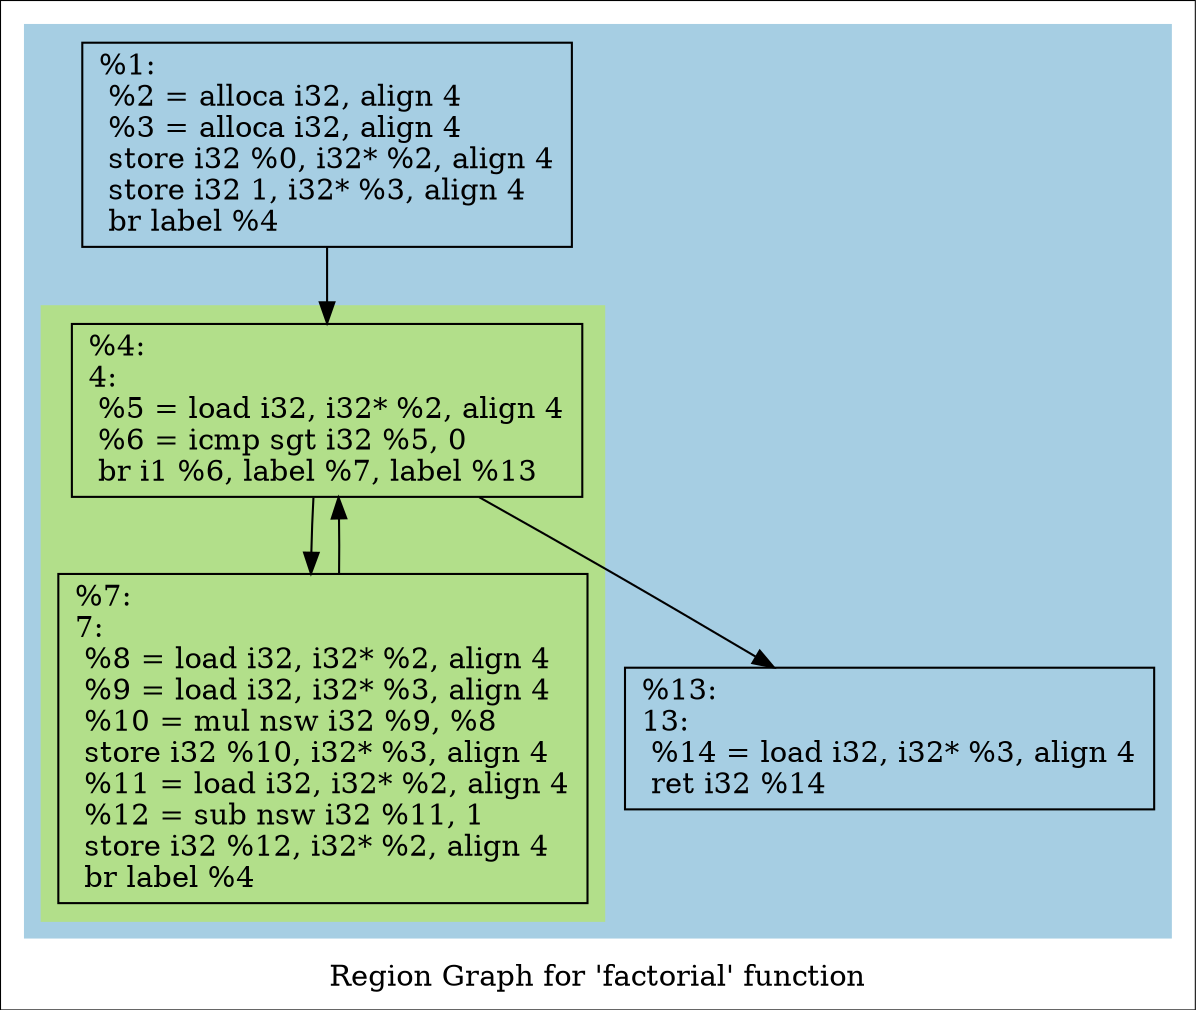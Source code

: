 digraph "Region Graph for 'factorial' function" {
	label="Region Graph for 'factorial' function";

	Node0x558377d10bc0 [shape=record,label="{%1:\l  %2 = alloca i32, align 4\l  %3 = alloca i32, align 4\l  store i32 %0, i32* %2, align 4\l  store i32 1, i32* %3, align 4\l  br label %4\l}"];
	Node0x558377d10bc0 -> Node0x558377d10f70;
	Node0x558377d10f70 [shape=record,label="{%4:\l4:                                                \l  %5 = load i32, i32* %2, align 4\l  %6 = icmp sgt i32 %5, 0\l  br i1 %6, label %7, label %13\l}"];
	Node0x558377d10f70 -> Node0x558377d113b0;
	Node0x558377d10f70 -> Node0x558377d11580;
	Node0x558377d113b0 [shape=record,label="{%7:\l7:                                                \l  %8 = load i32, i32* %2, align 4\l  %9 = load i32, i32* %3, align 4\l  %10 = mul nsw i32 %9, %8\l  store i32 %10, i32* %3, align 4\l  %11 = load i32, i32* %2, align 4\l  %12 = sub nsw i32 %11, 1\l  store i32 %12, i32* %2, align 4\l  br label %4\l}"];
	Node0x558377d113b0 -> Node0x558377d10f70[constraint=false];
	Node0x558377d11580 [shape=record,label="{%13:\l13:                                               \l  %14 = load i32, i32* %3, align 4\l  ret i32 %14\l}"];
	colorscheme = "paired12"
        subgraph cluster_0x558377d16380 {
          label = "";
          style = filled;
          color = 1
          subgraph cluster_0x558377d161c0 {
            label = "";
            style = filled;
            color = 3
            Node0x558377d10f70;
            Node0x558377d113b0;
          }
          Node0x558377d10bc0;
          Node0x558377d11580;
        }
}
